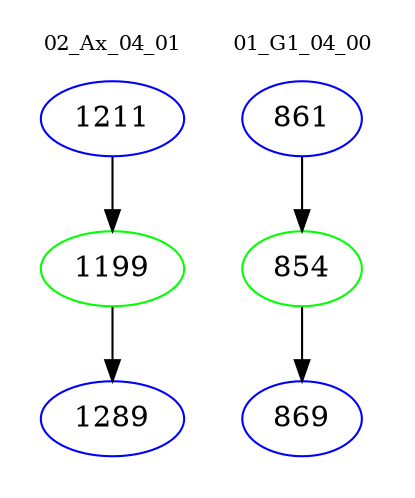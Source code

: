 digraph{
subgraph cluster_0 {
color = white
label = "02_Ax_04_01";
fontsize=10;
T0_1211 [label="1211", color="blue"]
T0_1211 -> T0_1199 [color="black"]
T0_1199 [label="1199", color="green"]
T0_1199 -> T0_1289 [color="black"]
T0_1289 [label="1289", color="blue"]
}
subgraph cluster_1 {
color = white
label = "01_G1_04_00";
fontsize=10;
T1_861 [label="861", color="blue"]
T1_861 -> T1_854 [color="black"]
T1_854 [label="854", color="green"]
T1_854 -> T1_869 [color="black"]
T1_869 [label="869", color="blue"]
}
}
